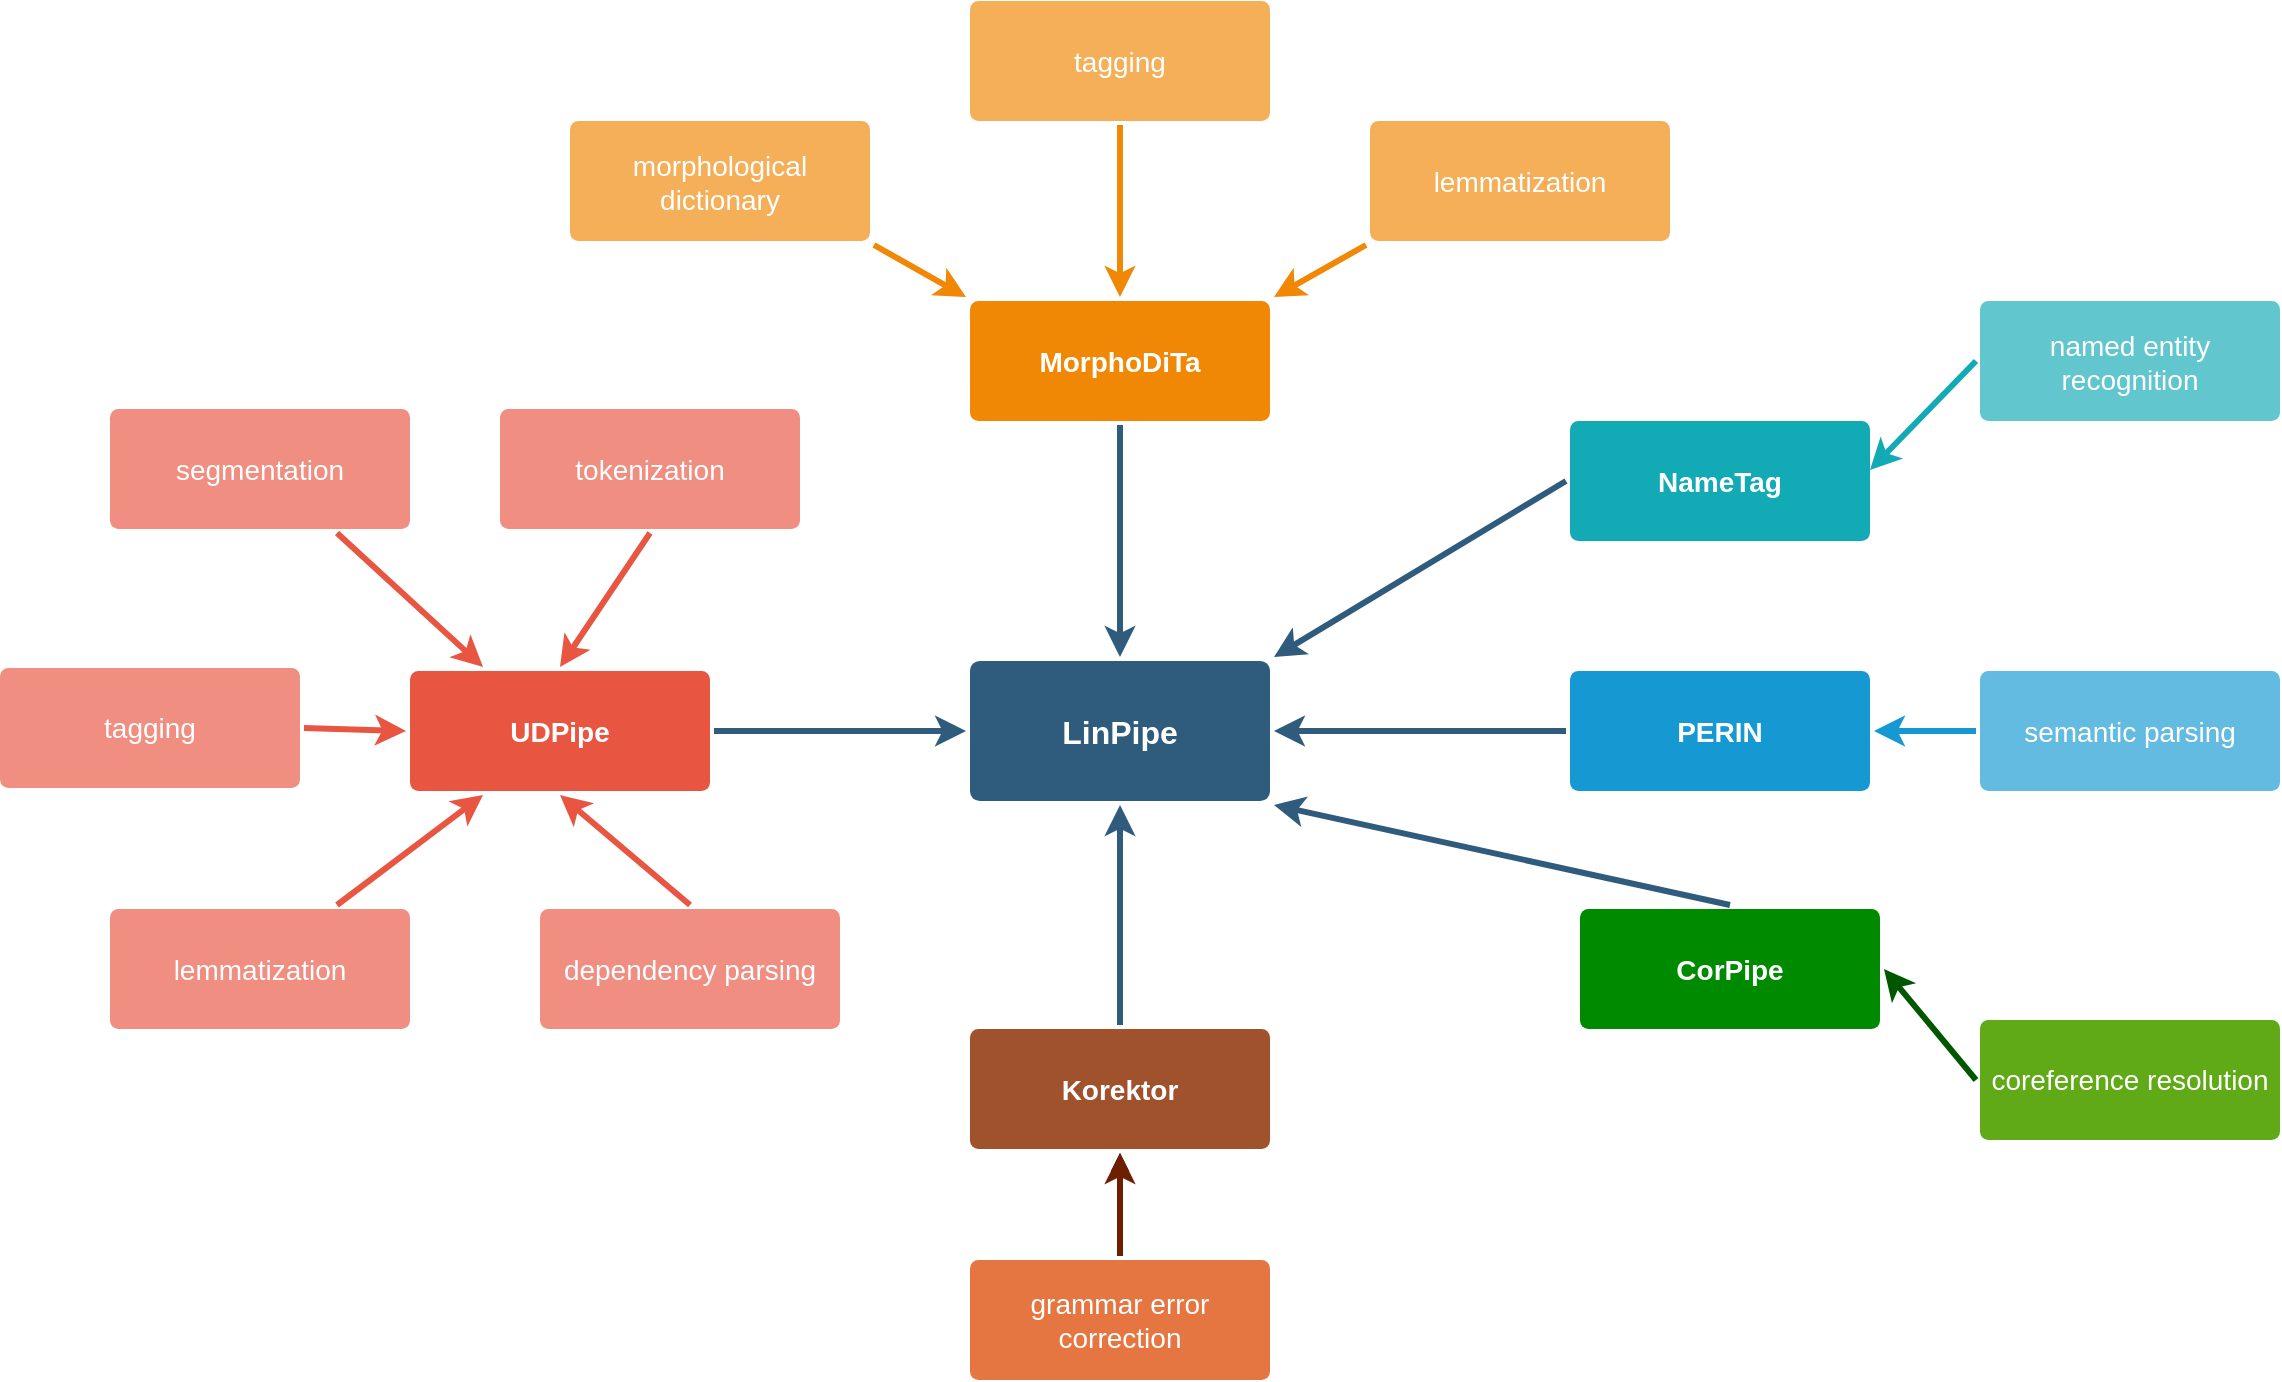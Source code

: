<mxfile version="20.2.8" type="device"><diagram id="6a731a19-8d31-9384-78a2-239565b7b9f0" name="Page-1"><mxGraphModel dx="1422" dy="714" grid="1" gridSize="10" guides="1" tooltips="1" connect="1" arrows="1" fold="1" page="1" pageScale="1" pageWidth="1169" pageHeight="827" background="none" math="0" shadow="0"><root><mxCell id="0"/><mxCell id="1" parent="0"/><mxCell id="1745" value="" style="edgeStyle=none;rounded=0;jumpStyle=none;html=1;shadow=0;labelBackgroundColor=none;startArrow=none;startFill=0;endArrow=classic;endFill=1;jettySize=auto;orthogonalLoop=1;strokeColor=#2F5B7C;strokeWidth=3;fontFamily=Helvetica;fontSize=16;fontColor=#23445D;spacing=5;exitX=0.5;exitY=1;exitDx=0;exitDy=0;entryX=0.5;entryY=0;entryDx=0;entryDy=0;" parent="1" source="1764" target="1749" edge="1"><mxGeometry relative="1" as="geometry"><mxPoint x="650" y="300" as="targetPoint"/></mxGeometry></mxCell><mxCell id="1746" value="" style="edgeStyle=none;rounded=0;jumpStyle=none;html=1;shadow=0;labelBackgroundColor=none;startArrow=none;startFill=0;endArrow=classic;endFill=1;jettySize=auto;orthogonalLoop=1;strokeColor=#2F5B7C;strokeWidth=3;fontFamily=Helvetica;fontSize=16;fontColor=#23445D;spacing=5;entryX=1;entryY=0;entryDx=0;entryDy=0;exitX=0;exitY=0.5;exitDx=0;exitDy=0;" parent="1" source="1771" target="1749" edge="1"><mxGeometry relative="1" as="geometry"><mxPoint x="690" y="460" as="sourcePoint"/></mxGeometry></mxCell><mxCell id="1747" value="" style="edgeStyle=none;rounded=0;jumpStyle=none;html=1;shadow=0;labelBackgroundColor=none;startArrow=none;startFill=0;endArrow=classic;endFill=1;jettySize=auto;orthogonalLoop=1;strokeColor=#2F5B7C;strokeWidth=3;fontFamily=Helvetica;fontSize=16;fontColor=#23445D;spacing=5;entryX=1;entryY=0.5;entryDx=0;entryDy=0;exitX=0;exitY=0.5;exitDx=0;exitDy=0;" parent="1" source="1760" target="1749" edge="1"><mxGeometry relative="1" as="geometry"><mxPoint x="670" y="510" as="sourcePoint"/></mxGeometry></mxCell><mxCell id="1748" value="" style="edgeStyle=none;rounded=0;jumpStyle=none;html=1;shadow=0;labelBackgroundColor=none;startArrow=none;startFill=0;endArrow=classic;endFill=1;jettySize=auto;orthogonalLoop=1;strokeColor=#2F5B7C;strokeWidth=3;fontFamily=Helvetica;fontSize=16;fontColor=#23445D;spacing=5;entryX=0;entryY=0.5;entryDx=0;entryDy=0;exitX=1;exitY=0.5;exitDx=0;exitDy=0;" parent="1" source="1753" target="1749" edge="1"><mxGeometry relative="1" as="geometry"><mxPoint x="470" y="390" as="sourcePoint"/></mxGeometry></mxCell><mxCell id="1749" value="LinPipe" style="rounded=1;whiteSpace=wrap;html=1;shadow=0;labelBackgroundColor=none;strokeColor=none;strokeWidth=3;fillColor=#2F5B7C;fontFamily=Helvetica;fontSize=16;fontColor=#FFFFFF;align=center;fontStyle=1;spacing=5;arcSize=7;perimeterSpacing=2;" parent="1" vertex="1"><mxGeometry x="495" y="380.5" width="150" height="70" as="geometry"/></mxCell><mxCell id="1750" value="" style="edgeStyle=none;rounded=1;jumpStyle=none;html=1;shadow=0;labelBackgroundColor=none;startArrow=none;startFill=0;jettySize=auto;orthogonalLoop=1;strokeColor=#E85642;strokeWidth=3;fontFamily=Helvetica;fontSize=14;fontColor=#FFFFFF;spacing=5;fontStyle=1;fillColor=#b0e3e6;exitX=0.75;exitY=1;exitDx=0;exitDy=0;entryX=0.25;entryY=0;entryDx=0;entryDy=0;" parent="1" source="1756" target="1753" edge="1"><mxGeometry relative="1" as="geometry"><mxPoint x="240" y="330" as="targetPoint"/></mxGeometry></mxCell><mxCell id="1751" value="" style="edgeStyle=none;rounded=1;jumpStyle=none;html=1;shadow=0;labelBackgroundColor=none;startArrow=none;startFill=0;jettySize=auto;orthogonalLoop=1;strokeColor=#E85642;strokeWidth=3;fontFamily=Helvetica;fontSize=14;fontColor=#FFFFFF;spacing=5;fontStyle=1;fillColor=#b0e3e6;entryX=0;entryY=0.5;entryDx=0;entryDy=0;exitX=1;exitY=0.5;exitDx=0;exitDy=0;" parent="1" source="1755" target="1753" edge="1"><mxGeometry relative="1" as="geometry"><mxPoint x="180" y="400" as="sourcePoint"/></mxGeometry></mxCell><mxCell id="1752" value="" style="edgeStyle=none;rounded=1;jumpStyle=none;html=1;shadow=0;labelBackgroundColor=none;startArrow=none;startFill=0;jettySize=auto;orthogonalLoop=1;strokeColor=#E85642;strokeWidth=3;fontFamily=Helvetica;fontSize=14;fontColor=#FFFFFF;spacing=5;fontStyle=1;fillColor=#b0e3e6;entryX=0.25;entryY=1;entryDx=0;entryDy=0;exitX=0.75;exitY=0;exitDx=0;exitDy=0;" parent="1" source="1754" target="1753" edge="1"><mxGeometry relative="1" as="geometry"><mxPoint x="260" y="480" as="sourcePoint"/></mxGeometry></mxCell><mxCell id="1753" value="UDPipe" style="rounded=1;whiteSpace=wrap;html=1;shadow=0;labelBackgroundColor=none;strokeColor=none;strokeWidth=3;fillColor=#e85642;fontFamily=Helvetica;fontSize=14;fontColor=#FFFFFF;align=center;spacing=5;fontStyle=1;arcSize=7;perimeterSpacing=2;" parent="1" vertex="1"><mxGeometry x="215" y="385.5" width="150" height="60" as="geometry"/></mxCell><mxCell id="1754" value="lemmatization" style="rounded=1;whiteSpace=wrap;html=1;shadow=0;labelBackgroundColor=none;strokeColor=none;strokeWidth=3;fillColor=#f08e81;fontFamily=Helvetica;fontSize=14;fontColor=#FFFFFF;align=center;spacing=5;fontStyle=0;arcSize=7;perimeterSpacing=2;" parent="1" vertex="1"><mxGeometry x="65" y="504.5" width="150" height="60" as="geometry"/></mxCell><mxCell id="1755" value="tagging" style="rounded=1;whiteSpace=wrap;html=1;shadow=0;labelBackgroundColor=none;strokeColor=none;strokeWidth=3;fillColor=#f08e81;fontFamily=Helvetica;fontSize=14;fontColor=#FFFFFF;align=center;spacing=5;fontStyle=0;arcSize=7;perimeterSpacing=2;" parent="1" vertex="1"><mxGeometry x="10" y="384" width="150" height="60" as="geometry"/></mxCell><mxCell id="1756" value="segmentation" style="rounded=1;whiteSpace=wrap;html=1;shadow=0;labelBackgroundColor=none;strokeColor=none;strokeWidth=3;fillColor=#f08e81;fontFamily=Helvetica;fontSize=14;fontColor=#FFFFFF;align=center;spacing=5;fontStyle=0;arcSize=7;perimeterSpacing=2;" parent="1" vertex="1"><mxGeometry x="65" y="254.5" width="150" height="60" as="geometry"/></mxCell><mxCell id="1757" value="" style="edgeStyle=none;rounded=0;jumpStyle=none;html=1;shadow=0;labelBackgroundColor=none;startArrow=none;startFill=0;endArrow=classic;endFill=1;jettySize=auto;orthogonalLoop=1;strokeColor=#1699D3;strokeWidth=3;fontFamily=Helvetica;fontSize=14;fontColor=#FFFFFF;spacing=5;exitX=0;exitY=0.5;exitDx=0;exitDy=0;entryX=1;entryY=0.5;entryDx=0;entryDy=0;" parent="1" source="1763" target="1760" edge="1"><mxGeometry relative="1" as="geometry"><mxPoint x="1000" y="570" as="targetPoint"/></mxGeometry></mxCell><mxCell id="1760" value="PERIN" style="rounded=1;whiteSpace=wrap;html=1;shadow=0;labelBackgroundColor=none;strokeColor=none;strokeWidth=3;fillColor=#1699d3;fontFamily=Helvetica;fontSize=14;fontColor=#FFFFFF;align=center;spacing=5;fontStyle=1;arcSize=7;perimeterSpacing=2;" parent="1" vertex="1"><mxGeometry x="795" y="385.5" width="150" height="60" as="geometry"/></mxCell><mxCell id="1763" value="semantic parsing" style="rounded=1;whiteSpace=wrap;html=1;shadow=0;labelBackgroundColor=none;strokeColor=none;strokeWidth=3;fillColor=#64bbe2;fontFamily=Helvetica;fontSize=14;fontColor=#FFFFFF;align=center;spacing=5;arcSize=7;perimeterSpacing=2;" parent="1" vertex="1"><mxGeometry x="1000" y="385.5" width="150" height="60" as="geometry"/></mxCell><mxCell id="1764" value="MorphoDiTa" style="rounded=1;whiteSpace=wrap;html=1;shadow=0;labelBackgroundColor=none;strokeColor=none;strokeWidth=3;fillColor=#F08705;fontFamily=Helvetica;fontSize=14;fontColor=#FFFFFF;align=center;spacing=5;fontStyle=1;arcSize=7;perimeterSpacing=2;" parent="1" vertex="1"><mxGeometry x="495" y="200.5" width="150" height="60" as="geometry"/></mxCell><mxCell id="1765" value="lemmatization" style="rounded=1;whiteSpace=wrap;html=1;shadow=0;labelBackgroundColor=none;strokeColor=none;strokeWidth=3;fillColor=#f5af58;fontFamily=Helvetica;fontSize=14;fontColor=#FFFFFF;align=center;spacing=5;arcSize=7;perimeterSpacing=2;" parent="1" vertex="1"><mxGeometry x="695" y="110.5" width="150" height="60" as="geometry"/></mxCell><mxCell id="1766" value="" style="edgeStyle=none;rounded=0;jumpStyle=none;html=1;shadow=0;labelBackgroundColor=none;startArrow=none;startFill=0;endArrow=classic;endFill=1;jettySize=auto;orthogonalLoop=1;strokeColor=#F08705;strokeWidth=3;fontFamily=Helvetica;fontSize=14;fontColor=#FFFFFF;spacing=5;exitX=0;exitY=1;exitDx=0;exitDy=0;entryX=1;entryY=0;entryDx=0;entryDy=0;" parent="1" source="1765" target="1764" edge="1"><mxGeometry relative="1" as="geometry"><mxPoint x="720" y="200" as="targetPoint"/></mxGeometry></mxCell><mxCell id="1767" value="tagging" style="rounded=1;whiteSpace=wrap;html=1;shadow=0;labelBackgroundColor=none;strokeColor=none;strokeWidth=3;fillColor=#f5af58;fontFamily=Helvetica;fontSize=14;fontColor=#FFFFFF;align=center;spacing=5;arcSize=7;perimeterSpacing=2;" parent="1" vertex="1"><mxGeometry x="495" y="50.5" width="150" height="60" as="geometry"/></mxCell><mxCell id="1768" value="" style="edgeStyle=none;rounded=0;jumpStyle=none;html=1;shadow=0;labelBackgroundColor=none;startArrow=none;startFill=0;endArrow=classic;endFill=1;jettySize=auto;orthogonalLoop=1;strokeColor=#F08705;strokeWidth=3;fontFamily=Helvetica;fontSize=14;fontColor=#FFFFFF;spacing=5;exitX=0.5;exitY=1;exitDx=0;exitDy=0;entryX=0.5;entryY=0;entryDx=0;entryDy=0;" parent="1" source="1767" target="1764" edge="1"><mxGeometry relative="1" as="geometry"><mxPoint x="600" y="130" as="targetPoint"/></mxGeometry></mxCell><mxCell id="1769" value="morphological dictionary" style="rounded=1;whiteSpace=wrap;html=1;shadow=0;labelBackgroundColor=none;strokeColor=none;strokeWidth=3;fillColor=#f5af58;fontFamily=Helvetica;fontSize=14;fontColor=#FFFFFF;align=center;spacing=5;arcSize=7;perimeterSpacing=2;" parent="1" vertex="1"><mxGeometry x="295" y="110.5" width="150" height="60" as="geometry"/></mxCell><mxCell id="1770" value="" style="edgeStyle=none;rounded=0;jumpStyle=none;html=1;shadow=0;labelBackgroundColor=none;startArrow=none;startFill=0;endArrow=classic;endFill=1;jettySize=auto;orthogonalLoop=1;strokeColor=#F08705;strokeWidth=3;fontFamily=Helvetica;fontSize=14;fontColor=#FFFFFF;spacing=5;entryX=0;entryY=0;entryDx=0;entryDy=0;exitX=1;exitY=1;exitDx=0;exitDy=0;" parent="1" source="1769" target="1764" edge="1"><mxGeometry relative="1" as="geometry"><mxPoint x="500" y="160" as="sourcePoint"/></mxGeometry></mxCell><mxCell id="1771" value="NameTag" style="rounded=1;whiteSpace=wrap;html=1;shadow=0;labelBackgroundColor=none;strokeColor=none;strokeWidth=3;fillColor=#12aab5;fontFamily=Helvetica;fontSize=14;fontColor=#FFFFFF;align=center;spacing=5;fontStyle=1;arcSize=7;perimeterSpacing=2;" parent="1" vertex="1"><mxGeometry x="795" y="260.5" width="150" height="60" as="geometry"/></mxCell><mxCell id="1778" value="named entity recognition" style="rounded=1;whiteSpace=wrap;html=1;shadow=0;labelBackgroundColor=none;strokeColor=none;strokeWidth=3;fillColor=#61c6ce;fontFamily=Helvetica;fontSize=14;fontColor=#FFFFFF;align=center;spacing=5;fontStyle=0;arcSize=7;perimeterSpacing=2;" parent="1" vertex="1"><mxGeometry x="1000" y="200.5" width="150" height="60" as="geometry"/></mxCell><mxCell id="1779" value="" style="edgeStyle=none;rounded=1;jumpStyle=none;html=1;shadow=0;labelBackgroundColor=none;startArrow=none;startFill=0;jettySize=auto;orthogonalLoop=1;strokeColor=#12AAB5;strokeWidth=3;fontFamily=Helvetica;fontSize=14;fontColor=#FFFFFF;spacing=5;fontStyle=1;fillColor=#b0e3e6;exitX=0;exitY=0.5;exitDx=0;exitDy=0;entryX=0.987;entryY=0.414;entryDx=0;entryDy=0;entryPerimeter=0;" parent="1" source="1778" target="1771" edge="1"><mxGeometry relative="1" as="geometry"><mxPoint x="1010" y="430" as="targetPoint"/></mxGeometry></mxCell><mxCell id="vL1ogVpK5nlZwS1t5itR-1779" value="dependency parsing" style="rounded=1;whiteSpace=wrap;html=1;shadow=0;labelBackgroundColor=none;strokeColor=none;strokeWidth=3;fillColor=#f08e81;fontFamily=Helvetica;fontSize=14;fontColor=#FFFFFF;align=center;spacing=5;fontStyle=0;arcSize=7;perimeterSpacing=2;" vertex="1" parent="1"><mxGeometry x="280" y="504.5" width="150" height="60" as="geometry"/></mxCell><mxCell id="vL1ogVpK5nlZwS1t5itR-1780" value="tokenization" style="rounded=1;whiteSpace=wrap;html=1;shadow=0;labelBackgroundColor=none;strokeColor=none;strokeWidth=3;fillColor=#f08e81;fontFamily=Helvetica;fontSize=14;fontColor=#FFFFFF;align=center;spacing=5;fontStyle=0;arcSize=7;perimeterSpacing=2;" vertex="1" parent="1"><mxGeometry x="260" y="254.5" width="150" height="60" as="geometry"/></mxCell><mxCell id="vL1ogVpK5nlZwS1t5itR-1781" value="" style="edgeStyle=none;rounded=1;jumpStyle=none;html=1;shadow=0;labelBackgroundColor=none;startArrow=none;startFill=0;jettySize=auto;orthogonalLoop=1;strokeColor=#E85642;strokeWidth=3;fontFamily=Helvetica;fontSize=14;fontColor=#FFFFFF;spacing=5;fontStyle=1;fillColor=#b0e3e6;exitX=0.5;exitY=1;exitDx=0;exitDy=0;entryX=0.5;entryY=0;entryDx=0;entryDy=0;" edge="1" parent="1" source="vL1ogVpK5nlZwS1t5itR-1780" target="1753"><mxGeometry relative="1" as="geometry"><mxPoint x="253.5" y="313.5" as="sourcePoint"/><mxPoint x="326.5" y="380.5" as="targetPoint"/></mxGeometry></mxCell><mxCell id="vL1ogVpK5nlZwS1t5itR-1782" value="" style="edgeStyle=none;rounded=1;jumpStyle=none;html=1;shadow=0;labelBackgroundColor=none;startArrow=none;startFill=0;jettySize=auto;orthogonalLoop=1;strokeColor=#E85642;strokeWidth=3;fontFamily=Helvetica;fontSize=14;fontColor=#FFFFFF;spacing=5;fontStyle=1;fillColor=#b0e3e6;entryX=0.5;entryY=1;entryDx=0;entryDy=0;exitX=0.5;exitY=0;exitDx=0;exitDy=0;" edge="1" parent="1" source="vL1ogVpK5nlZwS1t5itR-1779" target="1753"><mxGeometry relative="1" as="geometry"><mxPoint x="350" y="560" as="sourcePoint"/><mxPoint x="320" y="497" as="targetPoint"/></mxGeometry></mxCell><mxCell id="vL1ogVpK5nlZwS1t5itR-1783" value="CorPipe" style="rounded=1;whiteSpace=wrap;html=1;shadow=0;labelBackgroundColor=none;strokeColor=none;strokeWidth=3;fillColor=#008a00;fontFamily=Helvetica;fontSize=14;align=center;spacing=5;fontStyle=1;arcSize=7;perimeterSpacing=2;fontColor=#ffffff;" vertex="1" parent="1"><mxGeometry x="800" y="504.5" width="150" height="60" as="geometry"/></mxCell><mxCell id="vL1ogVpK5nlZwS1t5itR-1784" value="" style="edgeStyle=none;rounded=0;jumpStyle=none;html=1;shadow=0;labelBackgroundColor=none;startArrow=none;startFill=0;endArrow=classic;endFill=1;jettySize=auto;orthogonalLoop=1;strokeColor=#2F5B7C;strokeWidth=3;fontFamily=Helvetica;fontSize=16;fontColor=#23445D;spacing=5;entryX=1;entryY=1;entryDx=0;entryDy=0;exitX=0.5;exitY=0;exitDx=0;exitDy=0;" edge="1" parent="1" source="vL1ogVpK5nlZwS1t5itR-1783" target="1749"><mxGeometry relative="1" as="geometry"><mxPoint x="728.998" y="551.976" as="sourcePoint"/><mxPoint x="570" y="470.004" as="targetPoint"/></mxGeometry></mxCell><mxCell id="vL1ogVpK5nlZwS1t5itR-1785" value="&lt;font color=&quot;#ffffff&quot;&gt;coreference resolution&lt;/font&gt;" style="rounded=1;whiteSpace=wrap;html=1;shadow=0;labelBackgroundColor=none;strokeColor=none;strokeWidth=3;fillColor=#60a917;fontFamily=Helvetica;fontSize=14;align=center;spacing=5;arcSize=7;perimeterSpacing=2;fontColor=#ffffff;" vertex="1" parent="1"><mxGeometry x="1000" y="560" width="150" height="60" as="geometry"/></mxCell><mxCell id="vL1ogVpK5nlZwS1t5itR-1786" value="Korektor" style="rounded=1;whiteSpace=wrap;html=1;shadow=0;labelBackgroundColor=none;strokeColor=none;strokeWidth=3;fillColor=#a0522d;fontFamily=Helvetica;fontSize=14;fontColor=#ffffff;align=center;spacing=5;fontStyle=1;arcSize=7;perimeterSpacing=2;" vertex="1" parent="1"><mxGeometry x="495" y="564.5" width="150" height="60" as="geometry"/></mxCell><mxCell id="vL1ogVpK5nlZwS1t5itR-1791" value="" style="edgeStyle=orthogonalEdgeStyle;rounded=0;orthogonalLoop=1;jettySize=auto;html=1;fontColor=#FFFFFF;" edge="1" parent="1" source="vL1ogVpK5nlZwS1t5itR-1787" target="vL1ogVpK5nlZwS1t5itR-1786"><mxGeometry relative="1" as="geometry"/></mxCell><mxCell id="vL1ogVpK5nlZwS1t5itR-1787" value="&lt;font color=&quot;#ffffff&quot;&gt;grammar error correction&lt;/font&gt;" style="rounded=1;whiteSpace=wrap;html=1;shadow=0;labelBackgroundColor=none;strokeColor=none;strokeWidth=3;fillColor=#E67641;fontFamily=Helvetica;fontSize=14;align=center;spacing=5;arcSize=7;perimeterSpacing=2;fontColor=#ffffff;" vertex="1" parent="1"><mxGeometry x="495" y="680" width="150" height="60" as="geometry"/></mxCell><mxCell id="vL1ogVpK5nlZwS1t5itR-1788" value="" style="edgeStyle=none;rounded=0;jumpStyle=none;html=1;shadow=0;labelBackgroundColor=none;startArrow=none;startFill=0;endArrow=classic;endFill=1;jettySize=auto;orthogonalLoop=1;strokeColor=#005700;strokeWidth=3;fontFamily=Helvetica;fontSize=14;fontColor=#FFFFFF;spacing=5;exitX=0;exitY=0.5;exitDx=0;exitDy=0;entryX=1;entryY=0.5;entryDx=0;entryDy=0;fillColor=#008a00;" edge="1" parent="1" source="vL1ogVpK5nlZwS1t5itR-1785" target="vL1ogVpK5nlZwS1t5itR-1783"><mxGeometry relative="1" as="geometry"><mxPoint x="1011" y="444.5" as="sourcePoint"/><mxPoint x="950" y="444.5" as="targetPoint"/></mxGeometry></mxCell><mxCell id="vL1ogVpK5nlZwS1t5itR-1789" value="" style="edgeStyle=none;rounded=0;jumpStyle=none;html=1;shadow=0;labelBackgroundColor=none;startArrow=none;startFill=0;endArrow=classic;endFill=1;jettySize=auto;orthogonalLoop=1;strokeColor=#6D1F00;strokeWidth=3;fontFamily=Helvetica;fontSize=14;fontColor=#FFFFFF;spacing=5;entryX=0.5;entryY=1;entryDx=0;entryDy=0;fillColor=#a0522d;exitX=0.5;exitY=0;exitDx=0;exitDy=0;" edge="1" parent="1" source="vL1ogVpK5nlZwS1t5itR-1787" target="vL1ogVpK5nlZwS1t5itR-1786"><mxGeometry relative="1" as="geometry"><mxPoint x="836" y="660" as="sourcePoint"/><mxPoint x="780" y="660" as="targetPoint"/></mxGeometry></mxCell><mxCell id="vL1ogVpK5nlZwS1t5itR-1790" value="" style="edgeStyle=none;rounded=0;jumpStyle=none;html=1;shadow=0;labelBackgroundColor=none;startArrow=none;startFill=0;endArrow=classic;endFill=1;jettySize=auto;orthogonalLoop=1;strokeColor=#2F5B7C;strokeWidth=3;fontFamily=Helvetica;fontSize=16;fontColor=#23445D;spacing=5;entryX=0.5;entryY=1;entryDx=0;entryDy=0;exitX=0.5;exitY=0;exitDx=0;exitDy=0;" edge="1" parent="1" source="vL1ogVpK5nlZwS1t5itR-1786" target="1749"><mxGeometry relative="1" as="geometry"><mxPoint x="845" y="515.5" as="sourcePoint"/><mxPoint x="540" y="490" as="targetPoint"/></mxGeometry></mxCell></root></mxGraphModel></diagram></mxfile>
